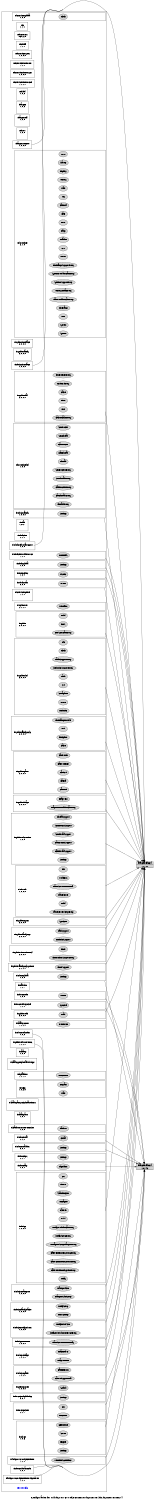 digraph configuration {
    size="7.5,10";
    rankdir=LR;
    ranksep=".50 equally";
    concentrate=true;
    compound=true;
    label="\nConfiguration for trik.dsp.ov7670.object_sensor.dsp_server/bin/dsp_server.xe674"
  node [font=Helvetica, fontsize=14, fontcolor=black];  subgraph cluster0 {label=""; __cfg [label="server.cfg", color=white, fontcolor=blue];
    node [font=Helvetica, fontsize=10];    subgraph cluster1 {
        label="";
        xdc_services_global__top [shape=box,label="xdc.services.global\n1, 0, 0", color=white];
        xdc_services_global__bot [shape=point,label="", style=invis];
        xdc_services_global_Clock [style=filled,fillcolor=lightgray, label="Clock"];
        xdc_services_global__top -> xdc_services_global_Clock[style=invis];
        xdc_services_global_Clock -> xdc_services_global__bot[style=invis];
    }
    subgraph cluster2 {
        label="";
        xdc__top [shape=box,label="xdc\n1, 1, 1", color=white];
    }
    subgraph cluster3 {
        label="";
        xdc_corevers__top [shape=box,label="xdc.corevers\n16, 0, 2, 0", color=white];
    }
    subgraph cluster4 {
        label="";
        xdc_shelf__top [shape=box,label="xdc.shelf\n1, 0, 0", color=white];
    }
    subgraph cluster5 {
        label="";
        xdc_services_spec__top [shape=box,label="xdc.services.spec\n1, 0, 0, 0", color=white];
    }
    subgraph cluster6 {
        label="";
        xdc_services_intern_xsr__top [shape=box,label="xdc.services.intern.xsr\n1, 0, 0", color=white];
    }
    subgraph cluster7 {
        label="";
        xdc_services_intern_gen__top [shape=box,label="xdc.services.intern.gen\n1, 0, 0, 0", color=white];
    }
    subgraph cluster8 {
        label="";
        xdc_services_intern_cmd__top [shape=box,label="xdc.services.intern.cmd\n1, 0, 0, 0", color=white];
    }
    subgraph cluster9 {
        label="";
        xdc_bld__top [shape=box,label="xdc.bld\n1, 0, 2", color=white];
        xdc_bld__bot [shape=point,label="", style=invis];
    }
    subgraph cluster10 {
        label="";
        ti_targets__top [shape=box,label="ti.targets\n1, 0, 3", color=white];
        ti_targets__bot [shape=point,label="", style=invis];
    }
    subgraph cluster11 {
        label="";
        ti_targets_elf__top [shape=box,label="ti.targets.elf\n1, 0, 0", color=white];
        ti_targets_elf__bot [shape=point,label="", style=invis];
    }
    subgraph cluster12 {
        label="";
        xdc_rov__top [shape=box,label="xdc.rov\n1, 0, 0", color=white];
        xdc_rov__bot [shape=point,label="", style=invis];
    }
    subgraph cluster13 {
        label="";
        xdc_runtime__top [shape=box,label="xdc.runtime\n2, 1, 0", color=white];
        xdc_runtime__bot [shape=point,label="", style=invis];
        xdc_runtime_Assert [style=filled,fillcolor=lightgray, label="Assert"];
        xdc_runtime__top -> xdc_runtime_Assert[style=invis];
        xdc_runtime_Assert -> xdc_runtime__bot[style=invis];
        xdc_runtime_Core [style=filled,fillcolor=lightgray, label="Core"];
        xdc_runtime__top -> xdc_runtime_Core[style=invis];
        xdc_runtime_Core -> xdc_runtime__bot[style=invis];
        xdc_runtime_Defaults [style=filled,fillcolor=lightgray, label="Defaults"];
        xdc_runtime__top -> xdc_runtime_Defaults[style=invis];
        xdc_runtime_Defaults -> xdc_runtime__bot[style=invis];
        xdc_runtime_Diags [style=filled,fillcolor=lightgray, label="Diags"];
        xdc_runtime__top -> xdc_runtime_Diags[style=invis];
        xdc_runtime_Diags -> xdc_runtime__bot[style=invis];
        xdc_runtime_Error [style=filled,fillcolor=lightgray, label="Error"];
        xdc_runtime__top -> xdc_runtime_Error[style=invis];
        xdc_runtime_Error -> xdc_runtime__bot[style=invis];
        xdc_runtime_Gate [style=filled,fillcolor=lightgray, label="Gate"];
        xdc_runtime__top -> xdc_runtime_Gate[style=invis];
        xdc_runtime_Gate -> xdc_runtime__bot[style=invis];
        xdc_runtime_GateNull [style=filled,fillcolor=lightgray, label="GateNull"];
        xdc_runtime__top -> xdc_runtime_GateNull[style=invis];
        xdc_runtime_GateNull -> xdc_runtime__bot[style=invis];
        xdc_runtime_Log [style=filled,fillcolor=lightgray, label="Log"];
        xdc_runtime__top -> xdc_runtime_Log[style=invis];
        xdc_runtime_Log -> xdc_runtime__bot[style=invis];
        xdc_runtime_Main [style=filled,fillcolor=lightgray, label="Main"];
        xdc_runtime__top -> xdc_runtime_Main[style=invis];
        xdc_runtime_Main -> xdc_runtime__bot[style=invis];
        xdc_runtime_Memory [style=filled,fillcolor=lightgray, label="Memory"];
        xdc_runtime__top -> xdc_runtime_Memory[style=invis];
        xdc_runtime_Memory -> xdc_runtime__bot[style=invis];
        xdc_runtime_Registry [style=filled,fillcolor=lightgray, label="Registry"];
        xdc_runtime__top -> xdc_runtime_Registry[style=invis];
        xdc_runtime_Registry -> xdc_runtime__bot[style=invis];
        xdc_runtime_Startup [style=filled,fillcolor=lightgray, label="Startup"];
        xdc_runtime__top -> xdc_runtime_Startup[style=invis];
        xdc_runtime_Startup -> xdc_runtime__bot[style=invis];
        xdc_runtime_Reset [style=filled,fillcolor=lightgray, label="Reset"];
        xdc_runtime__top -> xdc_runtime_Reset[style=invis];
        xdc_runtime_Reset -> xdc_runtime__bot[style=invis];
        xdc_runtime_System [style=filled,fillcolor=lightgray, label="System"];
        xdc_runtime__top -> xdc_runtime_System[style=invis];
        xdc_runtime_System -> xdc_runtime__bot[style=invis];
        xdc_runtime_SysMin [style=filled,fillcolor=lightgray, label="SysMin"];
        xdc_runtime__top -> xdc_runtime_SysMin[style=invis];
        xdc_runtime_SysMin -> xdc_runtime__bot[style=invis];
        xdc_runtime_Text [style=filled,fillcolor=lightgray, label="Text"];
        xdc_runtime__top -> xdc_runtime_Text[style=invis];
        xdc_runtime_Text -> xdc_runtime__bot[style=invis];
        xdc_runtime_Timestamp [style=filled,fillcolor=lightgray, label="Timestamp"];
        xdc_runtime__top -> xdc_runtime_Timestamp[style=invis];
        xdc_runtime_Timestamp -> xdc_runtime__bot[style=invis];
        xdc_runtime_Main_Module_GateProxy [style=filled,fillcolor=lightgray, label="Main_Module_GateProxy"];
        xdc_runtime__top -> xdc_runtime_Main_Module_GateProxy[style=invis];
        xdc_runtime_Main_Module_GateProxy -> xdc_runtime__bot[style=invis];
        xdc_runtime_Memory_HeapProxy [style=filled,fillcolor=lightgray, label="Memory_HeapProxy"];
        xdc_runtime__top -> xdc_runtime_Memory_HeapProxy[style=invis];
        xdc_runtime_Memory_HeapProxy -> xdc_runtime__bot[style=invis];
        xdc_runtime_System_SupportProxy [style=filled,fillcolor=lightgray, label="System_SupportProxy"];
        xdc_runtime__top -> xdc_runtime_System_SupportProxy[style=invis];
        xdc_runtime_System_SupportProxy -> xdc_runtime__bot[style=invis];
        xdc_runtime_System_Module_GateProxy [style=filled,fillcolor=lightgray, label="System_Module_GateProxy"];
        xdc_runtime__top -> xdc_runtime_System_Module_GateProxy[style=invis];
        xdc_runtime_System_Module_GateProxy -> xdc_runtime__bot[style=invis];
        xdc_runtime_Timestamp_SupportProxy [style=filled,fillcolor=lightgray, label="Timestamp_SupportProxy"];
        xdc_runtime__top -> xdc_runtime_Timestamp_SupportProxy[style=invis];
        xdc_runtime_Timestamp_SupportProxy -> xdc_runtime__bot[style=invis];
    }
    subgraph cluster14 {
        label="";
        ti_targets_rts6000__top [shape=box,label="ti.targets.rts6000\n1, 0, 0, 0", color=white];
    }
    subgraph cluster15 {
        label="";
        ti_sysbios_interfaces__top [shape=box,label="ti.sysbios.interfaces\n2, 0, 0, 0", color=white];
    }
    subgraph cluster16 {
        label="";
        ti_sysbios_family__top [shape=box,label="ti.sysbios.family\n2, 0, 0, 0", color=white];
        ti_sysbios_family__bot [shape=point,label="", style=invis];
    }
    subgraph cluster17 {
        label="";
        ti_sysbios_hal__top [shape=box,label="ti.sysbios.hal\n2, 0, 0, 0", color=white];
        ti_sysbios_hal__bot [shape=point,label="", style=invis];
        ti_sysbios_hal_Hwi [style=filled,fillcolor=lightgray, label="Hwi"];
        ti_sysbios_hal__top -> ti_sysbios_hal_Hwi[style=invis];
        ti_sysbios_hal_Hwi -> ti_sysbios_hal__bot[style=invis];
        ti_sysbios_hal_Timer [style=filled,fillcolor=lightgray, label="Timer"];
        ti_sysbios_hal__top -> ti_sysbios_hal_Timer[style=invis];
        ti_sysbios_hal_Timer -> ti_sysbios_hal__bot[style=invis];
        ti_sysbios_hal_Cache [style=filled,fillcolor=lightgray, label="Cache"];
        ti_sysbios_hal__top -> ti_sysbios_hal_Cache[style=invis];
        ti_sysbios_hal_Cache -> ti_sysbios_hal__bot[style=invis];
        ti_sysbios_hal_Hwi_HwiProxy [style=filled,fillcolor=lightgray, label="Hwi_HwiProxy"];
        ti_sysbios_hal__top -> ti_sysbios_hal_Hwi_HwiProxy[style=invis];
        ti_sysbios_hal_Hwi_HwiProxy -> ti_sysbios_hal__bot[style=invis];
        ti_sysbios_hal_Timer_TimerProxy [style=filled,fillcolor=lightgray, label="Timer_TimerProxy"];
        ti_sysbios_hal__top -> ti_sysbios_hal_Timer_TimerProxy[style=invis];
        ti_sysbios_hal_Timer_TimerProxy -> ti_sysbios_hal__bot[style=invis];
        ti_sysbios_hal_Cache_CacheProxy [style=filled,fillcolor=lightgray, label="Cache_CacheProxy"];
        ti_sysbios_hal__top -> ti_sysbios_hal_Cache_CacheProxy[style=invis];
        ti_sysbios_hal_Cache_CacheProxy -> ti_sysbios_hal__bot[style=invis];
    }
    subgraph cluster18 {
        label="";
        xdc_runtime_knl__top [shape=box,label="xdc.runtime.knl\n1, 0, 0", color=white];
        xdc_runtime_knl__bot [shape=point,label="", style=invis];
        xdc_runtime_knl_Thread [style=filled,fillcolor=lightgray, label="Thread"];
        xdc_runtime_knl__top -> xdc_runtime_knl_Thread[style=invis];
        xdc_runtime_knl_Thread -> xdc_runtime_knl__bot[style=invis];
        xdc_runtime_knl_GateThread [style=filled,fillcolor=lightgray, label="GateThread"];
        xdc_runtime_knl__top -> xdc_runtime_knl_GateThread[style=invis];
        xdc_runtime_knl_GateThread -> xdc_runtime_knl__bot[style=invis];
        xdc_runtime_knl_GateProcess [style=filled,fillcolor=lightgray, label="GateProcess"];
        xdc_runtime_knl__top -> xdc_runtime_knl_GateProcess[style=invis];
        xdc_runtime_knl_GateProcess -> xdc_runtime_knl__bot[style=invis];
        xdc_runtime_knl_SemThread [style=filled,fillcolor=lightgray, label="SemThread"];
        xdc_runtime_knl__top -> xdc_runtime_knl_SemThread[style=invis];
        xdc_runtime_knl_SemThread -> xdc_runtime_knl__bot[style=invis];
        xdc_runtime_knl_SemProcess [style=filled,fillcolor=lightgray, label="SemProcess"];
        xdc_runtime_knl__top -> xdc_runtime_knl_SemProcess[style=invis];
        xdc_runtime_knl_SemProcess -> xdc_runtime_knl__bot[style=invis];
        xdc_runtime_knl_Thread_Proxy [style=filled,fillcolor=lightgray, label="Thread_Proxy"];
        xdc_runtime_knl__top -> xdc_runtime_knl_Thread_Proxy[style=invis];
        xdc_runtime_knl_Thread_Proxy -> xdc_runtime_knl__bot[style=invis];
        xdc_runtime_knl_GateThread_Proxy [style=filled,fillcolor=lightgray, label="GateThread_Proxy"];
        xdc_runtime_knl__top -> xdc_runtime_knl_GateThread_Proxy[style=invis];
        xdc_runtime_knl_GateThread_Proxy -> xdc_runtime_knl__bot[style=invis];
        xdc_runtime_knl_GateProcess_Proxy [style=filled,fillcolor=lightgray, label="GateProcess_Proxy"];
        xdc_runtime_knl__top -> xdc_runtime_knl_GateProcess_Proxy[style=invis];
        xdc_runtime_knl_GateProcess_Proxy -> xdc_runtime_knl__bot[style=invis];
        xdc_runtime_knl_SemThread_Proxy [style=filled,fillcolor=lightgray, label="SemThread_Proxy"];
        xdc_runtime_knl__top -> xdc_runtime_knl_SemThread_Proxy[style=invis];
        xdc_runtime_knl_SemThread_Proxy -> xdc_runtime_knl__bot[style=invis];
        xdc_runtime_knl_SemProcess_Proxy [style=filled,fillcolor=lightgray, label="SemProcess_Proxy"];
        xdc_runtime_knl__top -> xdc_runtime_knl_SemProcess_Proxy[style=invis];
        xdc_runtime_knl_SemProcess_Proxy -> xdc_runtime_knl__bot[style=invis];
    }
    subgraph cluster19 {
        label="";
        ti_sdo_ipc_family__top [shape=box,label="ti.sdo.ipc.family\n1, 0, 0, 0", color=white];
        ti_sdo_ipc_family__bot [shape=point,label="", style=invis];
        ti_sdo_ipc_family_Settings [style=filled,fillcolor=lightgray, label="Settings"];
        ti_sdo_ipc_family__top -> ti_sdo_ipc_family_Settings[style=invis];
        ti_sdo_ipc_family_Settings -> ti_sdo_ipc_family__bot[style=invis];
    }
    subgraph cluster20 {
        label="";
        ti_sdo_ipc_interfaces__top [shape=box,label="ti.sdo.ipc.interfaces\n1, 0, 0, 0", color=white];
    }
    subgraph cluster21 {
        label="";
        ti_xdais__top [shape=box,label="ti.xdais\n1, 2.0, 1", color=white];
        ti_xdais__bot [shape=point,label="", style=invis];
    }
    subgraph cluster22 {
        label="";
        ti_sdo_fc_ires__top [shape=box,label="ti.sdo.fc.ires\n2, 0, 0", color=white];
    }
    subgraph cluster23 {
        label="";
        ti_sdo_fc_ires_nullresource__top [shape=box,label="ti.sdo.fc.ires.nullresource\n1, 0, 0", color=white];
        ti_sdo_fc_ires_nullresource__bot [shape=point,label="", style=invis];
        ti_sdo_fc_ires_nullresource_NULLRES [style=filled,fillcolor=lightgray, label="NULLRES"];
        ti_sdo_fc_ires_nullresource__top -> ti_sdo_fc_ires_nullresource_NULLRES[style=invis];
        ti_sdo_fc_ires_nullresource_NULLRES -> ti_sdo_fc_ires_nullresource__bot[style=invis];
    }
    subgraph cluster24 {
        label="";
        ti_sdo_fc_global__top [shape=box,label="ti.sdo.fc.global\n1, 0, 0", color=white];
        ti_sdo_fc_global__bot [shape=point,label="", style=invis];
        ti_sdo_fc_global_Settings [style=filled,fillcolor=lightgray, label="Settings"];
        ti_sdo_fc_global__top -> ti_sdo_fc_global_Settings[style=invis];
        ti_sdo_fc_global_Settings -> ti_sdo_fc_global__bot[style=invis];
    }
    subgraph cluster25 {
        label="";
        ti_sdo_fc_utils_osalsupport__top [shape=box,label="ti.sdo.fc.utils.osalsupport\n1, 0, 0", color=white];
    }
    subgraph cluster26 {
        label="";
        ti_sdo_fc_dskt2__top [shape=box,label="ti.sdo.fc.dskt2\n1, 0, 4", color=white];
        ti_sdo_fc_dskt2__bot [shape=point,label="", style=invis];
        ti_sdo_fc_dskt2_DSKT2 [style=filled,fillcolor=lightgray, label="DSKT2"];
        ti_sdo_fc_dskt2__top -> ti_sdo_fc_dskt2_DSKT2[style=invis];
        ti_sdo_fc_dskt2_DSKT2 -> ti_sdo_fc_dskt2__bot[style=invis];
    }
    subgraph cluster27 {
        label="";
        ti_sdo_fc_rman__top [shape=box,label="ti.sdo.fc.rman\n2, 0, 0", color=white];
        ti_sdo_fc_rman__bot [shape=point,label="", style=invis];
        ti_sdo_fc_rman_RMAN [style=filled,fillcolor=lightgray, label="RMAN"];
        ti_sdo_fc_rman__top -> ti_sdo_fc_rman_RMAN[style=invis];
        ti_sdo_fc_rman_RMAN -> ti_sdo_fc_rman__bot[style=invis];
    }
    subgraph cluster28 {
        label="";
        xdc_services_getset__top [shape=box,label="xdc.services.getset\n1, 0, 0", color=white];
        xdc_services_getset__bot [shape=point,label="", style=invis];
    }
    subgraph cluster29 {
        label="";
        ti_sysbios_rts__top [shape=box,label="ti.sysbios.rts\n2, 0, 0, 0", color=white];
        ti_sysbios_rts__bot [shape=point,label="", style=invis];
        ti_sysbios_rts_MemAlloc [style=filled,fillcolor=lightgray, label="MemAlloc"];
        ti_sysbios_rts__top -> ti_sysbios_rts_MemAlloc[style=invis];
        ti_sysbios_rts_MemAlloc -> ti_sysbios_rts__bot[style=invis];
    }
    subgraph cluster30 {
        label="";
        ti_sysbios__top [shape=box,label="ti.sysbios\n2, 0, 0, 0", color=white];
        ti_sysbios__bot [shape=point,label="", style=invis];
        ti_sysbios_BIOS [style=filled,fillcolor=lightgray, label="BIOS"];
        ti_sysbios__top -> ti_sysbios_BIOS[style=invis];
        ti_sysbios_BIOS -> ti_sysbios__bot[style=invis];
        ti_sysbios_Build [style=filled,fillcolor=lightgray, label="Build"];
        ti_sysbios__top -> ti_sysbios_Build[style=invis];
        ti_sysbios_Build -> ti_sysbios__bot[style=invis];
        ti_sysbios_BIOS_RtsGateProxy [style=filled,fillcolor=lightgray, label="BIOS_RtsGateProxy"];
        ti_sysbios__top -> ti_sysbios_BIOS_RtsGateProxy[style=invis];
        ti_sysbios_BIOS_RtsGateProxy -> ti_sysbios__bot[style=invis];
    }
    subgraph cluster31 {
        label="";
        ti_sysbios_knl__top [shape=box,label="ti.sysbios.knl\n2, 0, 0, 0", color=white];
        ti_sysbios_knl__bot [shape=point,label="", style=invis];
        ti_sysbios_knl_Clock [style=filled,fillcolor=lightgray, label="Clock"];
        ti_sysbios_knl__top -> ti_sysbios_knl_Clock[style=invis];
        ti_sysbios_knl_Clock -> ti_sysbios_knl__bot[style=invis];
        ti_sysbios_knl_Idle [style=filled,fillcolor=lightgray, label="Idle"];
        ti_sysbios_knl__top -> ti_sysbios_knl_Idle[style=invis];
        ti_sysbios_knl_Idle -> ti_sysbios_knl__bot[style=invis];
        ti_sysbios_knl_Intrinsics [style=filled,fillcolor=lightgray, label="Intrinsics"];
        ti_sysbios_knl__top -> ti_sysbios_knl_Intrinsics[style=invis];
        ti_sysbios_knl_Intrinsics -> ti_sysbios_knl__bot[style=invis];
        ti_sysbios_knl_Queue [style=filled,fillcolor=lightgray, label="Queue"];
        ti_sysbios_knl__top -> ti_sysbios_knl_Queue[style=invis];
        ti_sysbios_knl_Queue -> ti_sysbios_knl__bot[style=invis];
        ti_sysbios_knl_Semaphore [style=filled,fillcolor=lightgray, label="Semaphore"];
        ti_sysbios_knl__top -> ti_sysbios_knl_Semaphore[style=invis];
        ti_sysbios_knl_Semaphore -> ti_sysbios_knl__bot[style=invis];
        ti_sysbios_knl_Swi [style=filled,fillcolor=lightgray, label="Swi"];
        ti_sysbios_knl__top -> ti_sysbios_knl_Swi[style=invis];
        ti_sysbios_knl_Swi -> ti_sysbios_knl__bot[style=invis];
        ti_sysbios_knl_Task [style=filled,fillcolor=lightgray, label="Task"];
        ti_sysbios_knl__top -> ti_sysbios_knl_Task[style=invis];
        ti_sysbios_knl_Task -> ti_sysbios_knl__bot[style=invis];
        ti_sysbios_knl_Intrinsics_SupportProxy [style=filled,fillcolor=lightgray, label="Intrinsics_SupportProxy"];
        ti_sysbios_knl__top -> ti_sysbios_knl_Intrinsics_SupportProxy[style=invis];
        ti_sysbios_knl_Intrinsics_SupportProxy -> ti_sysbios_knl__bot[style=invis];
        ti_sysbios_knl_Task_SupportProxy [style=filled,fillcolor=lightgray, label="Task_SupportProxy"];
        ti_sysbios_knl__top -> ti_sysbios_knl_Task_SupportProxy[style=invis];
        ti_sysbios_knl_Task_SupportProxy -> ti_sysbios_knl__bot[style=invis];
    }
    subgraph cluster32 {
        label="";
        ti_sysbios_family_c64p__top [shape=box,label="ti.sysbios.family.c64p\n2, 0, 0, 0", color=white];
        ti_sysbios_family_c64p__bot [shape=point,label="", style=invis];
        ti_sysbios_family_c64p_Exception [style=filled,fillcolor=lightgray, label="Exception"];
        ti_sysbios_family_c64p__top -> ti_sysbios_family_c64p_Exception[style=invis];
        ti_sysbios_family_c64p_Exception -> ti_sysbios_family_c64p__bot[style=invis];
        ti_sysbios_family_c64p_Hwi [style=filled,fillcolor=lightgray, label="Hwi"];
        ti_sysbios_family_c64p__top -> ti_sysbios_family_c64p_Hwi[style=invis];
        ti_sysbios_family_c64p_Hwi -> ti_sysbios_family_c64p__bot[style=invis];
        ti_sysbios_family_c64p_TimestampProvider [style=filled,fillcolor=lightgray, label="TimestampProvider"];
        ti_sysbios_family_c64p__top -> ti_sysbios_family_c64p_TimestampProvider[style=invis];
        ti_sysbios_family_c64p_TimestampProvider -> ti_sysbios_family_c64p__bot[style=invis];
        ti_sysbios_family_c64p_Cache [style=filled,fillcolor=lightgray, label="Cache"];
        ti_sysbios_family_c64p__top -> ti_sysbios_family_c64p_Cache[style=invis];
        ti_sysbios_family_c64p_Cache -> ti_sysbios_family_c64p__bot[style=invis];
    }
    subgraph cluster33 {
        label="";
        ti_sysbios_gates__top [shape=box,label="ti.sysbios.gates\n2, 0, 0, 0", color=white];
        ti_sysbios_gates__bot [shape=point,label="", style=invis];
        ti_sysbios_gates_GateHwi [style=filled,fillcolor=lightgray, label="GateHwi"];
        ti_sysbios_gates__top -> ti_sysbios_gates_GateHwi[style=invis];
        ti_sysbios_gates_GateHwi -> ti_sysbios_gates__bot[style=invis];
        ti_sysbios_gates_GateAll [style=filled,fillcolor=lightgray, label="GateAll"];
        ti_sysbios_gates__top -> ti_sysbios_gates_GateAll[style=invis];
        ti_sysbios_gates_GateAll -> ti_sysbios_gates__bot[style=invis];
        ti_sysbios_gates_GateSwi [style=filled,fillcolor=lightgray, label="GateSwi"];
        ti_sysbios_gates__top -> ti_sysbios_gates_GateSwi[style=invis];
        ti_sysbios_gates_GateSwi -> ti_sysbios_gates__bot[style=invis];
        ti_sysbios_gates_GateMutexPri [style=filled,fillcolor=lightgray, label="GateMutexPri"];
        ti_sysbios_gates__top -> ti_sysbios_gates_GateMutexPri[style=invis];
        ti_sysbios_gates_GateMutexPri -> ti_sysbios_gates__bot[style=invis];
        ti_sysbios_gates_GateMutex [style=filled,fillcolor=lightgray, label="GateMutex"];
        ti_sysbios_gates__top -> ti_sysbios_gates_GateMutex[style=invis];
        ti_sysbios_gates_GateMutex -> ti_sysbios_gates__bot[style=invis];
    }
    subgraph cluster34 {
        label="";
        ti_sysbios_heaps__top [shape=box,label="ti.sysbios.heaps\n2, 0, 0, 0", color=white];
        ti_sysbios_heaps__bot [shape=point,label="", style=invis];
        ti_sysbios_heaps_HeapMem [style=filled,fillcolor=lightgray, label="HeapMem"];
        ti_sysbios_heaps__top -> ti_sysbios_heaps_HeapMem[style=invis];
        ti_sysbios_heaps_HeapMem -> ti_sysbios_heaps__bot[style=invis];
        ti_sysbios_heaps_HeapMem_Module_GateProxy [style=filled,fillcolor=lightgray, label="HeapMem_Module_GateProxy"];
        ti_sysbios_heaps__top -> ti_sysbios_heaps_HeapMem_Module_GateProxy[style=invis];
        ti_sysbios_heaps_HeapMem_Module_GateProxy -> ti_sysbios_heaps__bot[style=invis];
    }
    subgraph cluster35 {
        label="";
        ti_sysbios_xdcruntime__top [shape=box,label="ti.sysbios.xdcruntime\n1, 0, 0", color=white];
        ti_sysbios_xdcruntime__bot [shape=point,label="", style=invis];
        ti_sysbios_xdcruntime_GateThreadSupport [style=filled,fillcolor=lightgray, label="GateThreadSupport"];
        ti_sysbios_xdcruntime__top -> ti_sysbios_xdcruntime_GateThreadSupport[style=invis];
        ti_sysbios_xdcruntime_GateThreadSupport -> ti_sysbios_xdcruntime__bot[style=invis];
        ti_sysbios_xdcruntime_GateProcessSupport [style=filled,fillcolor=lightgray, label="GateProcessSupport"];
        ti_sysbios_xdcruntime__top -> ti_sysbios_xdcruntime_GateProcessSupport[style=invis];
        ti_sysbios_xdcruntime_GateProcessSupport -> ti_sysbios_xdcruntime__bot[style=invis];
        ti_sysbios_xdcruntime_SemThreadSupport [style=filled,fillcolor=lightgray, label="SemThreadSupport"];
        ti_sysbios_xdcruntime__top -> ti_sysbios_xdcruntime_SemThreadSupport[style=invis];
        ti_sysbios_xdcruntime_SemThreadSupport -> ti_sysbios_xdcruntime__bot[style=invis];
        ti_sysbios_xdcruntime_SemProcessSupport [style=filled,fillcolor=lightgray, label="SemProcessSupport"];
        ti_sysbios_xdcruntime__top -> ti_sysbios_xdcruntime_SemProcessSupport[style=invis];
        ti_sysbios_xdcruntime_SemProcessSupport -> ti_sysbios_xdcruntime__bot[style=invis];
        ti_sysbios_xdcruntime_ThreadSupport [style=filled,fillcolor=lightgray, label="ThreadSupport"];
        ti_sysbios_xdcruntime__top -> ti_sysbios_xdcruntime_ThreadSupport[style=invis];
        ti_sysbios_xdcruntime_ThreadSupport -> ti_sysbios_xdcruntime__bot[style=invis];
        ti_sysbios_xdcruntime_Settings [style=filled,fillcolor=lightgray, label="Settings"];
        ti_sysbios_xdcruntime__top -> ti_sysbios_xdcruntime_Settings[style=invis];
        ti_sysbios_xdcruntime_Settings -> ti_sysbios_xdcruntime__bot[style=invis];
    }
    subgraph cluster36 {
        label="";
        ti_sdo_utils__top [shape=box,label="ti.sdo.utils\n1, 0, 0, 0", color=white];
        ti_sdo_utils__bot [shape=point,label="", style=invis];
        ti_sdo_utils_Build [style=filled,fillcolor=lightgray, label="Build"];
        ti_sdo_utils__top -> ti_sdo_utils_Build[style=invis];
        ti_sdo_utils_Build -> ti_sdo_utils__bot[style=invis];
        ti_sdo_utils_NameServer [style=filled,fillcolor=lightgray, label="NameServer"];
        ti_sdo_utils__top -> ti_sdo_utils_NameServer[style=invis];
        ti_sdo_utils_NameServer -> ti_sdo_utils__bot[style=invis];
        ti_sdo_utils_NameServerRemoteNull [style=filled,fillcolor=lightgray, label="NameServerRemoteNull"];
        ti_sdo_utils__top -> ti_sdo_utils_NameServerRemoteNull[style=invis];
        ti_sdo_utils_NameServerRemoteNull -> ti_sdo_utils__bot[style=invis];
        ti_sdo_utils_MultiProc [style=filled,fillcolor=lightgray, label="MultiProc"];
        ti_sdo_utils__top -> ti_sdo_utils_MultiProc[style=invis];
        ti_sdo_utils_MultiProc -> ti_sdo_utils__bot[style=invis];
        ti_sdo_utils_List [style=filled,fillcolor=lightgray, label="List"];
        ti_sdo_utils__top -> ti_sdo_utils_List[style=invis];
        ti_sdo_utils_List -> ti_sdo_utils__bot[style=invis];
        ti_sdo_utils_NameServer_SetupProxy [style=filled,fillcolor=lightgray, label="NameServer_SetupProxy"];
        ti_sdo_utils__top -> ti_sdo_utils_NameServer_SetupProxy[style=invis];
        ti_sdo_utils_NameServer_SetupProxy -> ti_sdo_utils__bot[style=invis];
    }
    subgraph cluster37 {
        label="";
        ti_sysbios_syncs__top [shape=box,label="ti.sysbios.syncs\n2, 0, 0, 0", color=white];
        ti_sysbios_syncs__bot [shape=point,label="", style=invis];
        ti_sysbios_syncs_SyncSem [style=filled,fillcolor=lightgray, label="SyncSem"];
        ti_sysbios_syncs__top -> ti_sysbios_syncs_SyncSem[style=invis];
        ti_sysbios_syncs_SyncSem -> ti_sysbios_syncs__bot[style=invis];
    }
    subgraph cluster38 {
        label="";
        ti_sysbios_family_c62__top [shape=box,label="ti.sysbios.family.c62\n2, 0, 0, 0", color=white];
        ti_sysbios_family_c62__bot [shape=point,label="", style=invis];
        ti_sysbios_family_c62_TaskSupport [style=filled,fillcolor=lightgray, label="TaskSupport"];
        ti_sysbios_family_c62__top -> ti_sysbios_family_c62_TaskSupport[style=invis];
        ti_sysbios_family_c62_TaskSupport -> ti_sysbios_family_c62__bot[style=invis];
        ti_sysbios_family_c62_IntrinsicsSupport [style=filled,fillcolor=lightgray, label="IntrinsicsSupport"];
        ti_sysbios_family_c62__top -> ti_sysbios_family_c62_IntrinsicsSupport[style=invis];
        ti_sysbios_family_c62_IntrinsicsSupport -> ti_sysbios_family_c62__bot[style=invis];
    }
    subgraph cluster39 {
        label="";
        ti_sysbios_timers_timer64__top [shape=box,label="ti.sysbios.timers.timer64\n2, 0, 0, 0", color=white];
        ti_sysbios_timers_timer64__bot [shape=point,label="", style=invis];
        ti_sysbios_timers_timer64_Timer [style=filled,fillcolor=lightgray, label="Timer"];
        ti_sysbios_timers_timer64__top -> ti_sysbios_timers_timer64_Timer[style=invis];
        ti_sysbios_timers_timer64_Timer -> ti_sysbios_timers_timer64__bot[style=invis];
        ti_sysbios_timers_timer64_Timer_TimerSupportProxy [style=filled,fillcolor=lightgray, label="Timer_TimerSupportProxy"];
        ti_sysbios_timers_timer64__top -> ti_sysbios_timers_timer64_Timer_TimerSupportProxy[style=invis];
        ti_sysbios_timers_timer64_Timer_TimerSupportProxy -> ti_sysbios_timers_timer64__bot[style=invis];
    }
    subgraph cluster40 {
        label="";
        ti_sysbios_family_c64p_primus__top [shape=box,label="ti.sysbios.family.c64p.primus\n2, 0, 0, 0", color=white];
        ti_sysbios_family_c64p_primus__bot [shape=point,label="", style=invis];
        ti_sysbios_family_c64p_primus_TimerSupport [style=filled,fillcolor=lightgray, label="TimerSupport"];
        ti_sysbios_family_c64p_primus__top -> ti_sysbios_family_c64p_primus_TimerSupport[style=invis];
        ti_sysbios_family_c64p_primus_TimerSupport -> ti_sysbios_family_c64p_primus__bot[style=invis];
    }
    subgraph cluster41 {
        label="";
        ti_sdo_ce_global__top [shape=box,label="ti.sdo.ce.global\n1, 0, 0", color=white];
        ti_sdo_ce_global__bot [shape=point,label="", style=invis];
        ti_sdo_ce_global_Settings [style=filled,fillcolor=lightgray, label="Settings"];
        ti_sdo_ce_global__top -> ti_sdo_ce_global_Settings[style=invis];
        ti_sdo_ce_global_Settings -> ti_sdo_ce_global__bot[style=invis];
    }
    subgraph cluster42 {
        label="";
        ti_xdais_dm__top [shape=box,label="ti.xdais.dm\n1, 0, 7", color=white];
    }
    subgraph cluster43 {
        label="";
        ti_sdo_ce_utils_xdm__top [shape=box,label="ti.sdo.ce.utils.xdm\n1, 0, 2", color=white];
    }
    subgraph cluster44 {
        label="";
        ti_sdo_ce_node__top [shape=box,label="ti.sdo.ce.node\n1, 0, 0", color=white];
        ti_sdo_ce_node__bot [shape=point,label="", style=invis];
        ti_sdo_ce_node_NODE [style=filled,fillcolor=lightgray, label="NODE"];
        ti_sdo_ce_node__top -> ti_sdo_ce_node_NODE[style=invis];
        ti_sdo_ce_node_NODE -> ti_sdo_ce_node__bot[style=invis];
    }
    subgraph cluster45 {
        label="";
        ti_syslink_utils_rtos_bios6__top [shape=box,label="ti.syslink.utils.rtos.bios6\n1, 0, 0, 0", color=white];
    }
    subgraph cluster46 {
        label="";
        ti_sdo_ce_utils_syscbuf__top [shape=box,label="ti.sdo.ce.utils.syscbuf\n1, 0, 0", color=white];
        ti_sdo_ce_utils_syscbuf__bot [shape=point,label="", style=invis];
        ti_sdo_ce_utils_syscbuf_SysCBuf [style=filled,fillcolor=lightgray, label="SysCBuf"];
        ti_sdo_ce_utils_syscbuf__top -> ti_sdo_ce_utils_syscbuf_SysCBuf[style=invis];
        ti_sdo_ce_utils_syscbuf_SysCBuf -> ti_sdo_ce_utils_syscbuf__bot[style=invis];
    }
    subgraph cluster47 {
        label="";
        ti_sysbios_utils__top [shape=box,label="ti.sysbios.utils\n2, 0, 0, 0", color=white];
        ti_sysbios_utils__bot [shape=point,label="", style=invis];
        ti_sysbios_utils_Load [style=filled,fillcolor=lightgray, label="Load"];
        ti_sysbios_utils__top -> ti_sysbios_utils_Load[style=invis];
        ti_sysbios_utils_Load -> ti_sysbios_utils__bot[style=invis];
    }
    subgraph cluster48 {
        label="";
        ti_catalog_c6000__top [shape=box,label="ti.catalog.c6000\n1, 0, 0, 0", color=white];
        ti_catalog_c6000__bot [shape=point,label="", style=invis];
        ti_catalog_c6000_OMAPL138 [style=filled,fillcolor=lightgray, label="OMAPL138"];
        ti_catalog_c6000__top -> ti_catalog_c6000_OMAPL138[style=invis];
        ti_catalog_c6000_OMAPL138 -> ti_catalog_c6000__bot[style=invis];
    }
    subgraph cluster49 {
        label="";
        ti_catalog__top [shape=box,label="ti.catalog\n1, 0, 0", color=white];
    }
    subgraph cluster50 {
        label="";
        ti_catalog_peripherals_hdvicp2__top [shape=box,label="ti.catalog.peripherals.hdvicp2\n", color=white];
        ti_catalog_peripherals_hdvicp2__bot [shape=point,label="", style=invis];
    }
    subgraph cluster51 {
        label="";
        xdc_platform__top [shape=box,label="xdc.platform\n1, 0, 1, 0", color=white];
        xdc_platform__bot [shape=point,label="", style=invis];
        xdc_platform_ExeContext [style=filled,fillcolor=lightgray, label="ExeContext"];
        xdc_platform__top -> xdc_platform_ExeContext[style=invis];
        xdc_platform_ExeContext -> xdc_platform__bot[style=invis];
    }
    subgraph cluster52 {
        label="";
        xdc_cfg__top [shape=box,label="xdc.cfg\n1, 0, 2, 0", color=white];
        xdc_cfg__bot [shape=point,label="", style=invis];
        xdc_cfg_Program [style=filled,fillcolor=lightgray, label="Program"];
        xdc_cfg__top -> xdc_cfg_Program[style=invis];
        xdc_cfg_Program -> xdc_cfg__bot[style=invis];
        xdc_cfg_Main [style=filled,fillcolor=lightgray, label="Main"];
        xdc_cfg__top -> xdc_cfg_Main[style=invis];
        xdc_cfg_Main -> xdc_cfg__bot[style=invis];
    }
    subgraph cluster53 {
        label="";
        ti_catalog_arm_peripherals_timers__top [shape=box,label="ti.catalog.arm.peripherals.timers\n", color=white];
        ti_catalog_arm_peripherals_timers__bot [shape=point,label="", style=invis];
    }
    subgraph cluster54 {
        label="";
        ti_catalog_arm__top [shape=box,label="ti.catalog.arm\n1, 0, 1", color=white];
        ti_catalog_arm__bot [shape=point,label="", style=invis];
    }
    subgraph cluster55 {
        label="";
        ti_platforms_evmOMAPL138__top [shape=box,label="ti.platforms.evmOMAPL138\n1, 0, 0", color=white];
        ti_platforms_evmOMAPL138__bot [shape=point,label="", style=invis];
        ti_platforms_evmOMAPL138_Platform [style=filled,fillcolor=lightgray, label="Platform"];
        ti_platforms_evmOMAPL138__top -> ti_platforms_evmOMAPL138_Platform[style=invis];
        ti_platforms_evmOMAPL138_Platform -> ti_platforms_evmOMAPL138__bot[style=invis];
    }
    subgraph cluster56 {
        label="";
        ti_sdo_ce_osal__top [shape=box,label="ti.sdo.ce.osal\n2, 0, 2", color=white];
        ti_sdo_ce_osal__bot [shape=point,label="", style=invis];
        ti_sdo_ce_osal_Global [style=filled,fillcolor=lightgray, label="Global"];
        ti_sdo_ce_osal__top -> ti_sdo_ce_osal_Global[style=invis];
        ti_sdo_ce_osal_Global -> ti_sdo_ce_osal__bot[style=invis];
    }
    subgraph cluster57 {
        label="";
        ti_sdo_ce_osal_bios__top [shape=box,label="ti.sdo.ce.osal.bios\n2, 0, 1", color=white];
        ti_sdo_ce_osal_bios__bot [shape=point,label="", style=invis];
        ti_sdo_ce_osal_bios_Settings [style=filled,fillcolor=lightgray, label="Settings"];
        ti_sdo_ce_osal_bios__top -> ti_sdo_ce_osal_bios_Settings[style=invis];
        ti_sdo_ce_osal_bios_Settings -> ti_sdo_ce_osal_bios__bot[style=invis];
    }
    subgraph cluster58 {
        label="";
        ti_sdo_ce_ipc__top [shape=box,label="ti.sdo.ce.ipc\n2, 0, 1", color=white];
        ti_sdo_ce_ipc__bot [shape=point,label="", style=invis];
        ti_sdo_ce_ipc_Settings [style=filled,fillcolor=lightgray, label="Settings"];
        ti_sdo_ce_ipc__top -> ti_sdo_ce_ipc_Settings[style=invis];
        ti_sdo_ce_ipc_Settings -> ti_sdo_ce_ipc__bot[style=invis];
    }
    subgraph cluster59 {
        label="";
        ti_sdo_ce_alg__top [shape=box,label="ti.sdo.ce.alg\n1, 0, 1", color=white];
        ti_sdo_ce_alg__bot [shape=point,label="", style=invis];
        ti_sdo_ce_alg_Algorithm [style=filled,fillcolor=lightgray, label="Algorithm"];
        ti_sdo_ce_alg__top -> ti_sdo_ce_alg_Algorithm[style=invis];
        ti_sdo_ce_alg_Algorithm -> ti_sdo_ce_alg__bot[style=invis];
    }
    subgraph cluster60 {
        label="";
        ti_sdo_ipc__top [shape=box,label="ti.sdo.ipc\n1, 0, 0, 0", color=white];
        ti_sdo_ipc__bot [shape=point,label="", style=invis];
        ti_sdo_ipc_Build [style=filled,fillcolor=lightgray, label="Build"];
        ti_sdo_ipc__top -> ti_sdo_ipc_Build[style=invis];
        ti_sdo_ipc_Build -> ti_sdo_ipc__bot[style=invis];
        ti_sdo_ipc_GateMP [style=filled,fillcolor=lightgray, label="GateMP"];
        ti_sdo_ipc__top -> ti_sdo_ipc_GateMP[style=invis];
        ti_sdo_ipc_GateMP -> ti_sdo_ipc__bot[style=invis];
        ti_sdo_ipc_MessageQ [style=filled,fillcolor=lightgray, label="MessageQ"];
        ti_sdo_ipc__top -> ti_sdo_ipc_MessageQ[style=invis];
        ti_sdo_ipc_MessageQ -> ti_sdo_ipc__bot[style=invis];
        ti_sdo_ipc_SharedRegion [style=filled,fillcolor=lightgray, label="SharedRegion"];
        ti_sdo_ipc__top -> ti_sdo_ipc_SharedRegion[style=invis];
        ti_sdo_ipc_SharedRegion -> ti_sdo_ipc__bot[style=invis];
        ti_sdo_ipc_ListMP [style=filled,fillcolor=lightgray, label="ListMP"];
        ti_sdo_ipc__top -> ti_sdo_ipc_ListMP[style=invis];
        ti_sdo_ipc_ListMP -> ti_sdo_ipc__bot[style=invis];
        ti_sdo_ipc_Ipc [style=filled,fillcolor=lightgray, label="Ipc"];
        ti_sdo_ipc__top -> ti_sdo_ipc_Ipc[style=invis];
        ti_sdo_ipc_Ipc -> ti_sdo_ipc__bot[style=invis];
        ti_sdo_ipc_Notify [style=filled,fillcolor=lightgray, label="Notify"];
        ti_sdo_ipc__top -> ti_sdo_ipc_Notify[style=invis];
        ti_sdo_ipc_Notify -> ti_sdo_ipc__bot[style=invis];
        ti_sdo_ipc_GateMP_RemoteSystemProxy [style=filled,fillcolor=lightgray, label="GateMP_RemoteSystemProxy"];
        ti_sdo_ipc__top -> ti_sdo_ipc_GateMP_RemoteSystemProxy[style=invis];
        ti_sdo_ipc_GateMP_RemoteSystemProxy -> ti_sdo_ipc__bot[style=invis];
        ti_sdo_ipc_GateMP_RemoteCustom1Proxy [style=filled,fillcolor=lightgray, label="GateMP_RemoteCustom1Proxy"];
        ti_sdo_ipc__top -> ti_sdo_ipc_GateMP_RemoteCustom1Proxy[style=invis];
        ti_sdo_ipc_GateMP_RemoteCustom1Proxy -> ti_sdo_ipc__bot[style=invis];
        ti_sdo_ipc_GateMP_RemoteCustom2Proxy [style=filled,fillcolor=lightgray, label="GateMP_RemoteCustom2Proxy"];
        ti_sdo_ipc__top -> ti_sdo_ipc_GateMP_RemoteCustom2Proxy[style=invis];
        ti_sdo_ipc_GateMP_RemoteCustom2Proxy -> ti_sdo_ipc__bot[style=invis];
        ti_sdo_ipc_MessageQ_SetupTransportProxy [style=filled,fillcolor=lightgray, label="MessageQ_SetupTransportProxy"];
        ti_sdo_ipc__top -> ti_sdo_ipc_MessageQ_SetupTransportProxy[style=invis];
        ti_sdo_ipc_MessageQ_SetupTransportProxy -> ti_sdo_ipc__bot[style=invis];
        ti_sdo_ipc_Notify_SetupProxy [style=filled,fillcolor=lightgray, label="Notify_SetupProxy"];
        ti_sdo_ipc__top -> ti_sdo_ipc_Notify_SetupProxy[style=invis];
        ti_sdo_ipc_Notify_SetupProxy -> ti_sdo_ipc__bot[style=invis];
        ti_sdo_ipc_Notify_Module_GateProxy [style=filled,fillcolor=lightgray, label="Notify_Module_GateProxy"];
        ti_sdo_ipc__top -> ti_sdo_ipc_Notify_Module_GateProxy[style=invis];
        ti_sdo_ipc_Notify_Module_GateProxy -> ti_sdo_ipc__bot[style=invis];
    }
    subgraph cluster61 {
        label="";
        ti_sdo_ipc_transports__top [shape=box,label="ti.sdo.ipc.transports\n1, 0, 0, 0", color=white];
        ti_sdo_ipc_transports__bot [shape=point,label="", style=invis];
        ti_sdo_ipc_transports_TransportShm [style=filled,fillcolor=lightgray, label="TransportShm"];
        ti_sdo_ipc_transports__top -> ti_sdo_ipc_transports_TransportShm[style=invis];
        ti_sdo_ipc_transports_TransportShm -> ti_sdo_ipc_transports__bot[style=invis];
        ti_sdo_ipc_transports_TransportShmSetup [style=filled,fillcolor=lightgray, label="TransportShmSetup"];
        ti_sdo_ipc_transports__top -> ti_sdo_ipc_transports_TransportShmSetup[style=invis];
        ti_sdo_ipc_transports_TransportShmSetup -> ti_sdo_ipc_transports__bot[style=invis];
    }
    subgraph cluster62 {
        label="";
        ti_sdo_ipc_family_da830__top [shape=box,label="ti.sdo.ipc.family.da830\n1, 0, 0, 0", color=white];
        ti_sdo_ipc_family_da830__bot [shape=point,label="", style=invis];
        ti_sdo_ipc_family_da830_NotifySetup [style=filled,fillcolor=lightgray, label="NotifySetup"];
        ti_sdo_ipc_family_da830__top -> ti_sdo_ipc_family_da830_NotifySetup[style=invis];
        ti_sdo_ipc_family_da830_NotifySetup -> ti_sdo_ipc_family_da830__bot[style=invis];
        ti_sdo_ipc_family_da830_InterruptDsp [style=filled,fillcolor=lightgray, label="InterruptDsp"];
        ti_sdo_ipc_family_da830__top -> ti_sdo_ipc_family_da830_InterruptDsp[style=invis];
        ti_sdo_ipc_family_da830_InterruptDsp -> ti_sdo_ipc_family_da830__bot[style=invis];
    }
    subgraph cluster63 {
        label="";
        ti_sdo_ipc_notifyDrivers__top [shape=box,label="ti.sdo.ipc.notifyDrivers\n1, 0, 0, 0", color=white];
        ti_sdo_ipc_notifyDrivers__bot [shape=point,label="", style=invis];
        ti_sdo_ipc_notifyDrivers_NotifyDriverShm [style=filled,fillcolor=lightgray, label="NotifyDriverShm"];
        ti_sdo_ipc_notifyDrivers__top -> ti_sdo_ipc_notifyDrivers_NotifyDriverShm[style=invis];
        ti_sdo_ipc_notifyDrivers_NotifyDriverShm -> ti_sdo_ipc_notifyDrivers__bot[style=invis];
        ti_sdo_ipc_notifyDrivers_NotifyDriverShm_InterruptProxy [style=filled,fillcolor=lightgray, label="NotifyDriverShm_InterruptProxy"];
        ti_sdo_ipc_notifyDrivers__top -> ti_sdo_ipc_notifyDrivers_NotifyDriverShm_InterruptProxy[style=invis];
        ti_sdo_ipc_notifyDrivers_NotifyDriverShm_InterruptProxy -> ti_sdo_ipc_notifyDrivers__bot[style=invis];
    }
    subgraph cluster64 {
        label="";
        ti_sdo_ipc_nsremote__top [shape=box,label="ti.sdo.ipc.nsremote\n1, 0, 0, 0", color=white];
        ti_sdo_ipc_nsremote__bot [shape=point,label="", style=invis];
        ti_sdo_ipc_nsremote_NameServerRemoteNotify [style=filled,fillcolor=lightgray, label="NameServerRemoteNotify"];
        ti_sdo_ipc_nsremote__top -> ti_sdo_ipc_nsremote_NameServerRemoteNotify[style=invis];
        ti_sdo_ipc_nsremote_NameServerRemoteNotify -> ti_sdo_ipc_nsremote__bot[style=invis];
    }
    subgraph cluster65 {
        label="";
        ti_sdo_ipc_heaps__top [shape=box,label="ti.sdo.ipc.heaps\n1, 0, 0, 0", color=white];
        ti_sdo_ipc_heaps__bot [shape=point,label="", style=invis];
        ti_sdo_ipc_heaps_HeapBufMP [style=filled,fillcolor=lightgray, label="HeapBufMP"];
        ti_sdo_ipc_heaps__top -> ti_sdo_ipc_heaps_HeapBufMP[style=invis];
        ti_sdo_ipc_heaps_HeapBufMP -> ti_sdo_ipc_heaps__bot[style=invis];
        ti_sdo_ipc_heaps_HeapMemMP [style=filled,fillcolor=lightgray, label="HeapMemMP"];
        ti_sdo_ipc_heaps__top -> ti_sdo_ipc_heaps_HeapMemMP[style=invis];
        ti_sdo_ipc_heaps_HeapMemMP -> ti_sdo_ipc_heaps__bot[style=invis];
    }
    subgraph cluster66 {
        label="";
        ti_sdo_ipc_gates__top [shape=box,label="ti.sdo.ipc.gates\n1, 0, 0, 0", color=white];
        ti_sdo_ipc_gates__bot [shape=point,label="", style=invis];
        ti_sdo_ipc_gates_GatePeterson [style=filled,fillcolor=lightgray, label="GatePeterson"];
        ti_sdo_ipc_gates__top -> ti_sdo_ipc_gates_GatePeterson[style=invis];
        ti_sdo_ipc_gates_GatePeterson -> ti_sdo_ipc_gates__bot[style=invis];
        ti_sdo_ipc_gates_GateMPSupportNull [style=filled,fillcolor=lightgray, label="GateMPSupportNull"];
        ti_sdo_ipc_gates__top -> ti_sdo_ipc_gates_GateMPSupportNull[style=invis];
        ti_sdo_ipc_gates_GateMPSupportNull -> ti_sdo_ipc_gates__bot[style=invis];
    }
    subgraph cluster67 {
        label="";
        ti_syslink_ipc_rtos__top [shape=box,label="ti.syslink.ipc.rtos\n1, 0, 0, 0", color=white];
        ti_syslink_ipc_rtos__bot [shape=point,label="", style=invis];
        ti_syslink_ipc_rtos_Syslink [style=filled,fillcolor=lightgray, label="Syslink"];
        ti_syslink_ipc_rtos__top -> ti_syslink_ipc_rtos_Syslink[style=invis];
        ti_syslink_ipc_rtos_Syslink -> ti_syslink_ipc_rtos__bot[style=invis];
    }
    subgraph cluster68 {
        label="";
        ti_sdo_ce_ipc_dsplink_dsp__top [shape=box,label="ti.sdo.ce.ipc.dsplink.dsp\n2, 0, 1", color=white];
        ti_sdo_ce_ipc_dsplink_dsp__bot [shape=point,label="", style=invis];
        ti_sdo_ce_ipc_dsplink_dsp_Settings [style=filled,fillcolor=lightgray, label="Settings"];
        ti_sdo_ce_ipc_dsplink_dsp__top -> ti_sdo_ce_ipc_dsplink_dsp_Settings[style=invis];
        ti_sdo_ce_ipc_dsplink_dsp_Settings -> ti_sdo_ce_ipc_dsplink_dsp__bot[style=invis];
    }
    subgraph cluster69 {
        label="";
        ti_sdo_ce_ipc_bios__top [shape=box,label="ti.sdo.ce.ipc.bios\n2, 0, 1", color=white];
        ti_sdo_ce_ipc_bios__bot [shape=point,label="", style=invis];
        ti_sdo_ce_ipc_bios_Ipc [style=filled,fillcolor=lightgray, label="Ipc"];
        ti_sdo_ce_ipc_bios__top -> ti_sdo_ce_ipc_bios_Ipc[style=invis];
        ti_sdo_ce_ipc_bios_Ipc -> ti_sdo_ce_ipc_bios__bot[style=invis];
        ti_sdo_ce_ipc_bios_Processor [style=filled,fillcolor=lightgray, label="Processor"];
        ti_sdo_ce_ipc_bios__top -> ti_sdo_ce_ipc_bios_Processor[style=invis];
        ti_sdo_ce_ipc_bios_Processor -> ti_sdo_ce_ipc_bios__bot[style=invis];
    }
    subgraph cluster70 {
        label="";
        ti_sdo_ce__top [shape=box,label="ti.sdo.ce\n1, 0, 6", color=white];
        ti_sdo_ce__bot [shape=point,label="", style=invis];
        ti_sdo_ce_Engine [style=filled,fillcolor=lightgray, label="Engine"];
        ti_sdo_ce__top -> ti_sdo_ce_Engine[style=invis];
        ti_sdo_ce_Engine -> ti_sdo_ce__bot[style=invis];
        ti_sdo_ce_Server [style=filled,fillcolor=lightgray, label="Server"];
        ti_sdo_ce__top -> ti_sdo_ce_Server[style=invis];
        ti_sdo_ce_Server -> ti_sdo_ce__bot[style=invis];
        ti_sdo_ce_CERuntime [style=filled,fillcolor=lightgray, label="CERuntime"];
        ti_sdo_ce__top -> ti_sdo_ce_CERuntime[style=invis];
        ti_sdo_ce_CERuntime -> ti_sdo_ce__bot[style=invis];
        ti_sdo_ce_Settings [style=filled,fillcolor=lightgray, label="Settings"];
        ti_sdo_ce__top -> ti_sdo_ce_Settings[style=invis];
        ti_sdo_ce_Settings -> ti_sdo_ce__bot[style=invis];
    }
    subgraph cluster71 {
        label="";
        ti_sdo_ce_vidtranscode__top [shape=box,label="ti.sdo.ce.vidtranscode\n1, 0, 1", color=white];
    }
    subgraph cluster72 {
        label="";
        trik_dsp_ov7670_object_sensor__top [shape=box,label="trik.dsp.ov7670.object_sensor\n1, 0, 0", color=white];
        trik_dsp_ov7670_object_sensor__bot [shape=point,label="", style=invis];
        trik_dsp_ov7670_object_sensor_VIDTRANSCODE_CV [style=filled,fillcolor=lightgray, label="VIDTRANSCODE_CV"];
        trik_dsp_ov7670_object_sensor__top -> trik_dsp_ov7670_object_sensor_VIDTRANSCODE_CV[style=invis];
        trik_dsp_ov7670_object_sensor_VIDTRANSCODE_CV -> trik_dsp_ov7670_object_sensor__bot[style=invis];
    }
    subgraph cluster73 {
        label="";
        trik_dsp_ov7670_object_sensor_dsp_server__top [shape=box,label="trik.dsp.ov7670.object_sensor.dsp_server\n1, 0, 0", color=white];
    }
  }
  node [font=Helvetica, fontsize=10];
    ti_targets_elf_C674__1_0_7__2_0 [shape=record,label="ti.targets.elf.C674|1,0,7.2,0",style=filled, fillcolor=lightgrey];
    ti_targets_rts6000__top -> ti_targets_elf_C674__1_0_7__2_0 [ltail=cluster14];
    ti_targets_elf_C674__1_0_7__2_0 [shape=record,label="ti.targets.elf.C674|1,0,7.2,0",style=filled, fillcolor=lightgrey];
    ti_sysbios_hal__bot -> ti_targets_elf_C674__1_0_7__2_0 [ltail=cluster17];
    ti_targets_elf_C674__1_0_7__2_0 [shape=record,label="ti.targets.elf.C674|1,0,7.2,0",style=filled, fillcolor=lightgrey];
    ti_sdo_ipc_family__bot -> ti_targets_elf_C674__1_0_7__2_0 [ltail=cluster19];
    ti_targets_elf_C674__1_0_7__2_0 [shape=record,label="ti.targets.elf.C674|1,0,7.2,0",style=filled, fillcolor=lightgrey];
    ti_sdo_ipc_interfaces__top -> ti_targets_elf_C674__1_0_7__2_0 [ltail=cluster20];
    ti_targets_elf_C674__1_0_7__2_0 [shape=record,label="ti.targets.elf.C674|1,0,7.2,0",style=filled, fillcolor=lightgrey];
    ti_sdo_fc_ires_nullresource__bot -> ti_targets_elf_C674__1_0_7__2_0 [ltail=cluster23];
    ti_targets_elf_C674__1_0_7__2_0 [shape=record,label="ti.targets.elf.C674|1,0,7.2,0",style=filled, fillcolor=lightgrey];
    ti_sdo_fc_global__bot -> ti_targets_elf_C674__1_0_7__2_0 [ltail=cluster24];
    ti_targets_elf_C674__1_0_7__2_0 [shape=record,label="ti.targets.elf.C674|1,0,7.2,0",style=filled, fillcolor=lightgrey];
    ti_sdo_fc_utils_osalsupport__top -> ti_targets_elf_C674__1_0_7__2_0 [ltail=cluster25];
    ti_targets_elf_C674__1_0_7__2_0 [shape=record,label="ti.targets.elf.C674|1,0,7.2,0",style=filled, fillcolor=lightgrey];
    ti_sdo_fc_dskt2__bot -> ti_targets_elf_C674__1_0_7__2_0 [ltail=cluster26];
    ti_targets_elf_C674__1_0_7__2_0 [shape=record,label="ti.targets.elf.C674|1,0,7.2,0",style=filled, fillcolor=lightgrey];
    ti_sdo_fc_rman__bot -> ti_targets_elf_C674__1_0_7__2_0 [ltail=cluster27];
    ti_targets_elf_C674__1_0_7__2_0 [shape=record,label="ti.targets.elf.C674|1,0,7.2,0",style=filled, fillcolor=lightgrey];
    ti_sysbios__bot -> ti_targets_elf_C674__1_0_7__2_0 [ltail=cluster30];
    ti_targets_elf_C674__1_0_7__2_0 [shape=record,label="ti.targets.elf.C674|1,0,7.2,0",style=filled, fillcolor=lightgrey];
    ti_sysbios_knl__bot -> ti_targets_elf_C674__1_0_7__2_0 [ltail=cluster31];
    ti_targets_elf_C674__1_0_7__2_0 [shape=record,label="ti.targets.elf.C674|1,0,7.2,0",style=filled, fillcolor=lightgrey];
    ti_sysbios_family_c64p__bot -> ti_targets_elf_C674__1_0_7__2_0 [ltail=cluster32];
    ti_targets_elf_C674__1_0_7__2_0 [shape=record,label="ti.targets.elf.C674|1,0,7.2,0",style=filled, fillcolor=lightgrey];
    ti_sysbios_gates__bot -> ti_targets_elf_C674__1_0_7__2_0 [ltail=cluster33];
    ti_targets_elf_C674__1_0_7__2_0 [shape=record,label="ti.targets.elf.C674|1,0,7.2,0",style=filled, fillcolor=lightgrey];
    ti_sysbios_heaps__bot -> ti_targets_elf_C674__1_0_7__2_0 [ltail=cluster34];
    ti_targets_elf_C674__1_0_7__2_0 [shape=record,label="ti.targets.elf.C674|1,0,7.2,0",style=filled, fillcolor=lightgrey];
    ti_sysbios_xdcruntime__bot -> ti_targets_elf_C674__1_0_7__2_0 [ltail=cluster35];
    ti_targets_elf_C674__1_0_7__2_0 [shape=record,label="ti.targets.elf.C674|1,0,7.2,0",style=filled, fillcolor=lightgrey];
    ti_sdo_utils__bot -> ti_targets_elf_C674__1_0_7__2_0 [ltail=cluster36];
    ti_targets_elf_C674__1_0_7__2_0 [shape=record,label="ti.targets.elf.C674|1,0,7.2,0",style=filled, fillcolor=lightgrey];
    ti_sysbios_syncs__bot -> ti_targets_elf_C674__1_0_7__2_0 [ltail=cluster37];
    ti_targets_elf_C674__1_0_7__2_0 [shape=record,label="ti.targets.elf.C674|1,0,7.2,0",style=filled, fillcolor=lightgrey];
    ti_sysbios_family_c62__bot -> ti_targets_elf_C674__1_0_7__2_0 [ltail=cluster38];
    ti_targets_elf_C674__1_0_7__2_0 [shape=record,label="ti.targets.elf.C674|1,0,7.2,0",style=filled, fillcolor=lightgrey];
    ti_sysbios_timers_timer64__bot -> ti_targets_elf_C674__1_0_7__2_0 [ltail=cluster39];
    ti_targets_elf_C674__1_0_7__2_0 [shape=record,label="ti.targets.elf.C674|1,0,7.2,0",style=filled, fillcolor=lightgrey];
    ti_sysbios_family_c64p_primus__bot -> ti_targets_elf_C674__1_0_7__2_0 [ltail=cluster40];
    ti_targets_elf_C674__1_0_7__4_2 [shape=record,label="ti.targets.elf.C674|1,0,7.4,2",style=filled, fillcolor=lightgrey];
    ti_sdo_ce_global__bot -> ti_targets_elf_C674__1_0_7__4_2 [ltail=cluster41];
    ti_targets_elf_C674__1_0_7__4_2 [shape=record,label="ti.targets.elf.C674|1,0,7.4,2",style=filled, fillcolor=lightgrey];
    ti_sdo_ce_utils_xdm__top -> ti_targets_elf_C674__1_0_7__4_2 [ltail=cluster43];
    ti_targets_elf_C674__1_0_7__4_2 [shape=record,label="ti.targets.elf.C674|1,0,7.4,2",style=filled, fillcolor=lightgrey];
    ti_sdo_ce_node__bot -> ti_targets_elf_C674__1_0_7__4_2 [ltail=cluster44];
    ti_targets_elf_C674__1_0_7__4_2 [shape=record,label="ti.targets.elf.C674|1,0,7.4,2",style=filled, fillcolor=lightgrey];
    ti_syslink_utils_rtos_bios6__top -> ti_targets_elf_C674__1_0_7__4_2 [ltail=cluster45];
    ti_targets_elf_C674__1_0_7__4_2 [shape=record,label="ti.targets.elf.C674|1,0,7.4,2",style=filled, fillcolor=lightgrey];
    ti_sdo_ce_utils_syscbuf__bot -> ti_targets_elf_C674__1_0_7__4_2 [ltail=cluster46];
    ti_targets_elf_C674__1_0_7__2_0 [shape=record,label="ti.targets.elf.C674|1,0,7.2,0",style=filled, fillcolor=lightgrey];
    ti_sysbios_utils__bot -> ti_targets_elf_C674__1_0_7__2_0 [ltail=cluster47];
    ti_targets_elf_C674__1_0_7__4_2 [shape=record,label="ti.targets.elf.C674|1,0,7.4,2",style=filled, fillcolor=lightgrey];
    ti_sdo_ce_osal__bot -> ti_targets_elf_C674__1_0_7__4_2 [ltail=cluster56];
    ti_targets_elf_C674__1_0_7__4_2 [shape=record,label="ti.targets.elf.C674|1,0,7.4,2",style=filled, fillcolor=lightgrey];
    ti_sdo_ce_osal_bios__bot -> ti_targets_elf_C674__1_0_7__4_2 [ltail=cluster57];
    ti_targets_elf_C674__1_0_7__4_2 [shape=record,label="ti.targets.elf.C674|1,0,7.4,2",style=filled, fillcolor=lightgrey];
    ti_sdo_ce_alg__bot -> ti_targets_elf_C674__1_0_7__4_2 [ltail=cluster59];
    ti_targets_elf_C674__1_0_7__2_0 [shape=record,label="ti.targets.elf.C674|1,0,7.2,0",style=filled, fillcolor=lightgrey];
    ti_sdo_ipc__bot -> ti_targets_elf_C674__1_0_7__2_0 [ltail=cluster60];
    ti_targets_elf_C674__1_0_7__2_0 [shape=record,label="ti.targets.elf.C674|1,0,7.2,0",style=filled, fillcolor=lightgrey];
    ti_sdo_ipc_transports__bot -> ti_targets_elf_C674__1_0_7__2_0 [ltail=cluster61];
    ti_targets_elf_C674__1_0_7__2_0 [shape=record,label="ti.targets.elf.C674|1,0,7.2,0",style=filled, fillcolor=lightgrey];
    ti_sdo_ipc_family_da830__bot -> ti_targets_elf_C674__1_0_7__2_0 [ltail=cluster62];
    ti_targets_elf_C674__1_0_7__2_0 [shape=record,label="ti.targets.elf.C674|1,0,7.2,0",style=filled, fillcolor=lightgrey];
    ti_sdo_ipc_notifyDrivers__bot -> ti_targets_elf_C674__1_0_7__2_0 [ltail=cluster63];
    ti_targets_elf_C674__1_0_7__2_0 [shape=record,label="ti.targets.elf.C674|1,0,7.2,0",style=filled, fillcolor=lightgrey];
    ti_sdo_ipc_nsremote__bot -> ti_targets_elf_C674__1_0_7__2_0 [ltail=cluster64];
    ti_targets_elf_C674__1_0_7__2_0 [shape=record,label="ti.targets.elf.C674|1,0,7.2,0",style=filled, fillcolor=lightgrey];
    ti_sdo_ipc_heaps__bot -> ti_targets_elf_C674__1_0_7__2_0 [ltail=cluster65];
    ti_targets_elf_C674__1_0_7__2_0 [shape=record,label="ti.targets.elf.C674|1,0,7.2,0",style=filled, fillcolor=lightgrey];
    ti_sdo_ipc_gates__bot -> ti_targets_elf_C674__1_0_7__2_0 [ltail=cluster66];
    ti_targets_elf_C674__1_0_7__4_2 [shape=record,label="ti.targets.elf.C674|1,0,7.4,2",style=filled, fillcolor=lightgrey];
    ti_syslink_ipc_rtos__bot -> ti_targets_elf_C674__1_0_7__4_2 [ltail=cluster67];
    ti_targets_elf_C674__1_0_7__4_2 [shape=record,label="ti.targets.elf.C674|1,0,7.4,2",style=filled, fillcolor=lightgrey];
    ti_sdo_ce_ipc_bios__bot -> ti_targets_elf_C674__1_0_7__4_2 [ltail=cluster69];
    ti_targets_elf_C674__1_0_7__4_2 [shape=record,label="ti.targets.elf.C674|1,0,7.4,2",style=filled, fillcolor=lightgrey];
    ti_sdo_ce__bot -> ti_targets_elf_C674__1_0_7__4_2 [ltail=cluster70];
    ti_targets_elf_C674__1_0_7__4_2 [shape=record,label="ti.targets.elf.C674|1,0,7.4,2",style=filled, fillcolor=lightgrey];
    ti_sdo_ce_vidtranscode__top -> ti_targets_elf_C674__1_0_7__4_2 [ltail=cluster71];
    ti_targets_elf_C674__1_0_7__4_2 [shape=record,label="ti.targets.elf.C674|1,0,7.4,2",style=filled, fillcolor=lightgrey];
    trik_dsp_ov7670_object_sensor__bot -> ti_targets_elf_C674__1_0_7__4_2 [ltail=cluster72];
    ti_targets_elf_C674__1_0_7__4_2 [shape=record,label="ti.targets.elf.C674|1,0,7.4,2",style=filled, fillcolor=lightgrey];
    trik_dsp_ov7670_object_sensor_dsp_server__top -> ti_targets_elf_C674__1_0_7__4_2 [ltail=cluster73];
}
